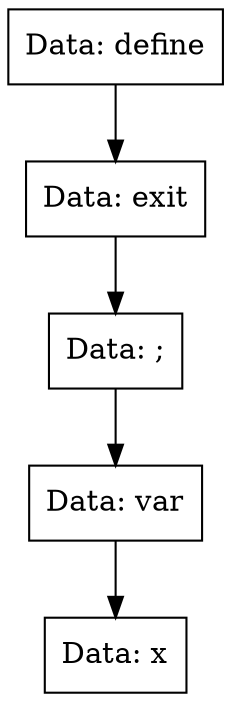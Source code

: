 digraph exit{
Node0x55af1790c310[shape="record", label="Data: define"];
Node0x55af1790c6d0[shape="record", label="Data: exit"];
Node0x55af1790c2c0[shape="record", label="Data: ;"];
Node0x55af1790c540[shape="record", label="Data: var"];
Node0x55af1790c450[shape="record", label="Data: x"];
Node0x55af1790c540->Node0x55af1790c450;
Node0x55af1790c2c0->Node0x55af1790c540;
Node0x55af1790c6d0->Node0x55af1790c2c0;
Node0x55af1790c310->Node0x55af1790c6d0;
}